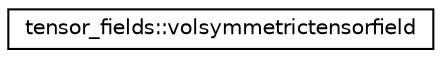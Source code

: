 digraph "Graphical Class Hierarchy"
{
 // LATEX_PDF_SIZE
  edge [fontname="Helvetica",fontsize="10",labelfontname="Helvetica",labelfontsize="10"];
  node [fontname="Helvetica",fontsize="10",shape=record];
  rankdir="LR";
  Node0 [label="tensor_fields::volsymmetrictensorfield",height=0.2,width=0.4,color="black", fillcolor="white", style="filled",URL="$structtensor__fields_1_1volsymmetrictensorfield.html",tooltip=" "];
}
